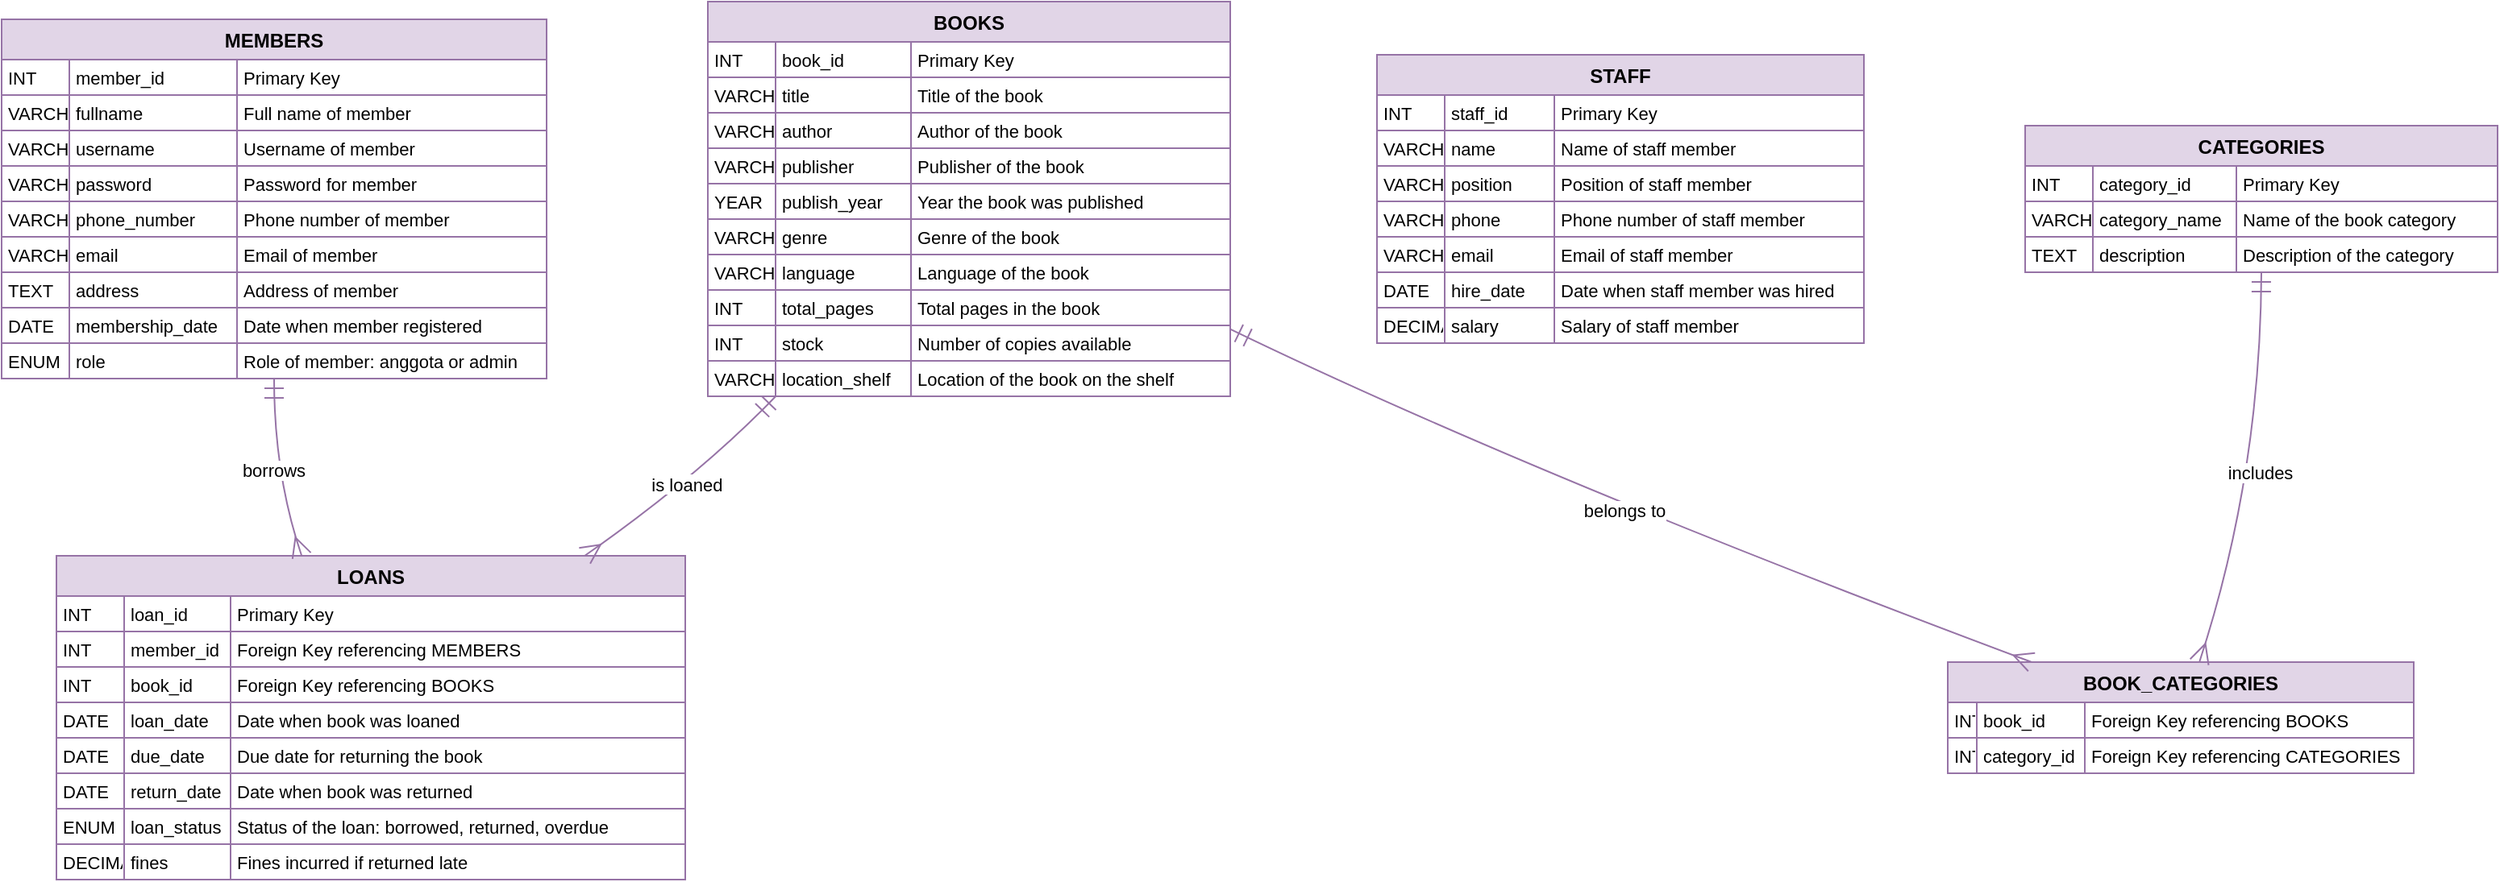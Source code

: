 <mxfile version="24.7.17">
  <diagram name="Halaman-1" id="CANV0-t29vp0OC0g97RI">
    <mxGraphModel grid="1" page="1" gridSize="10" guides="1" tooltips="1" connect="1" arrows="1" fold="1" pageScale="1" pageWidth="827" pageHeight="1169" math="0" shadow="0">
      <root>
        <mxCell id="0" />
        <mxCell id="1" parent="0" />
        <mxCell id="I3p1syJn4itOZXmA_7b9-1" value="MEMBERS" style="shape=table;startSize=25;container=1;collapsible=0;childLayout=tableLayout;fixedRows=1;rowLines=1;fontStyle=1;align=center;resizeLast=1;fillColor=#e1d5e7;strokeColor=#9673a6;" vertex="1" parent="1">
          <mxGeometry x="20" y="31" width="338" height="223" as="geometry" />
        </mxCell>
        <mxCell id="I3p1syJn4itOZXmA_7b9-2" style="shape=tableRow;horizontal=0;startSize=0;swimlaneHead=0;swimlaneBody=0;fillColor=none;collapsible=0;dropTarget=0;points=[[0,0.5],[1,0.5]];portConstraint=eastwest;top=0;left=0;right=0;bottom=0;" vertex="1" parent="I3p1syJn4itOZXmA_7b9-1">
          <mxGeometry y="25" width="338" height="22" as="geometry" />
        </mxCell>
        <mxCell id="I3p1syJn4itOZXmA_7b9-3" value="INT" style="shape=partialRectangle;connectable=0;fillColor=none;top=0;left=0;bottom=0;right=0;align=left;spacingLeft=2;overflow=hidden;fontSize=11;" vertex="1" parent="I3p1syJn4itOZXmA_7b9-2">
          <mxGeometry width="42" height="22" as="geometry">
            <mxRectangle width="42" height="22" as="alternateBounds" />
          </mxGeometry>
        </mxCell>
        <mxCell id="I3p1syJn4itOZXmA_7b9-4" value="member_id" style="shape=partialRectangle;connectable=0;fillColor=none;top=0;left=0;bottom=0;right=0;align=left;spacingLeft=2;overflow=hidden;fontSize=11;" vertex="1" parent="I3p1syJn4itOZXmA_7b9-2">
          <mxGeometry x="42" width="104" height="22" as="geometry">
            <mxRectangle width="104" height="22" as="alternateBounds" />
          </mxGeometry>
        </mxCell>
        <mxCell id="I3p1syJn4itOZXmA_7b9-5" value="Primary Key" style="shape=partialRectangle;connectable=0;fillColor=none;top=0;left=0;bottom=0;right=0;align=left;spacingLeft=2;overflow=hidden;fontSize=11;" vertex="1" parent="I3p1syJn4itOZXmA_7b9-2">
          <mxGeometry x="146" width="192" height="22" as="geometry">
            <mxRectangle width="192" height="22" as="alternateBounds" />
          </mxGeometry>
        </mxCell>
        <mxCell id="I3p1syJn4itOZXmA_7b9-6" style="shape=tableRow;horizontal=0;startSize=0;swimlaneHead=0;swimlaneBody=0;fillColor=none;collapsible=0;dropTarget=0;points=[[0,0.5],[1,0.5]];portConstraint=eastwest;top=0;left=0;right=0;bottom=0;" vertex="1" parent="I3p1syJn4itOZXmA_7b9-1">
          <mxGeometry y="47" width="338" height="22" as="geometry" />
        </mxCell>
        <mxCell id="I3p1syJn4itOZXmA_7b9-7" value="VARCHAR" style="shape=partialRectangle;connectable=0;fillColor=none;top=0;left=0;bottom=0;right=0;align=left;spacingLeft=2;overflow=hidden;fontSize=11;" vertex="1" parent="I3p1syJn4itOZXmA_7b9-6">
          <mxGeometry width="42" height="22" as="geometry">
            <mxRectangle width="42" height="22" as="alternateBounds" />
          </mxGeometry>
        </mxCell>
        <mxCell id="I3p1syJn4itOZXmA_7b9-8" value="fullname" style="shape=partialRectangle;connectable=0;fillColor=none;top=0;left=0;bottom=0;right=0;align=left;spacingLeft=2;overflow=hidden;fontSize=11;" vertex="1" parent="I3p1syJn4itOZXmA_7b9-6">
          <mxGeometry x="42" width="104" height="22" as="geometry">
            <mxRectangle width="104" height="22" as="alternateBounds" />
          </mxGeometry>
        </mxCell>
        <mxCell id="I3p1syJn4itOZXmA_7b9-9" value="Full name of member" style="shape=partialRectangle;connectable=0;fillColor=none;top=0;left=0;bottom=0;right=0;align=left;spacingLeft=2;overflow=hidden;fontSize=11;" vertex="1" parent="I3p1syJn4itOZXmA_7b9-6">
          <mxGeometry x="146" width="192" height="22" as="geometry">
            <mxRectangle width="192" height="22" as="alternateBounds" />
          </mxGeometry>
        </mxCell>
        <mxCell id="I3p1syJn4itOZXmA_7b9-10" style="shape=tableRow;horizontal=0;startSize=0;swimlaneHead=0;swimlaneBody=0;fillColor=none;collapsible=0;dropTarget=0;points=[[0,0.5],[1,0.5]];portConstraint=eastwest;top=0;left=0;right=0;bottom=0;" vertex="1" parent="I3p1syJn4itOZXmA_7b9-1">
          <mxGeometry y="69" width="338" height="22" as="geometry" />
        </mxCell>
        <mxCell id="I3p1syJn4itOZXmA_7b9-11" value="VARCHAR" style="shape=partialRectangle;connectable=0;fillColor=none;top=0;left=0;bottom=0;right=0;align=left;spacingLeft=2;overflow=hidden;fontSize=11;" vertex="1" parent="I3p1syJn4itOZXmA_7b9-10">
          <mxGeometry width="42" height="22" as="geometry">
            <mxRectangle width="42" height="22" as="alternateBounds" />
          </mxGeometry>
        </mxCell>
        <mxCell id="I3p1syJn4itOZXmA_7b9-12" value="username" style="shape=partialRectangle;connectable=0;fillColor=none;top=0;left=0;bottom=0;right=0;align=left;spacingLeft=2;overflow=hidden;fontSize=11;" vertex="1" parent="I3p1syJn4itOZXmA_7b9-10">
          <mxGeometry x="42" width="104" height="22" as="geometry">
            <mxRectangle width="104" height="22" as="alternateBounds" />
          </mxGeometry>
        </mxCell>
        <mxCell id="I3p1syJn4itOZXmA_7b9-13" value="Username of member" style="shape=partialRectangle;connectable=0;fillColor=none;top=0;left=0;bottom=0;right=0;align=left;spacingLeft=2;overflow=hidden;fontSize=11;" vertex="1" parent="I3p1syJn4itOZXmA_7b9-10">
          <mxGeometry x="146" width="192" height="22" as="geometry">
            <mxRectangle width="192" height="22" as="alternateBounds" />
          </mxGeometry>
        </mxCell>
        <mxCell id="I3p1syJn4itOZXmA_7b9-14" style="shape=tableRow;horizontal=0;startSize=0;swimlaneHead=0;swimlaneBody=0;fillColor=none;collapsible=0;dropTarget=0;points=[[0,0.5],[1,0.5]];portConstraint=eastwest;top=0;left=0;right=0;bottom=0;" vertex="1" parent="I3p1syJn4itOZXmA_7b9-1">
          <mxGeometry y="91" width="338" height="22" as="geometry" />
        </mxCell>
        <mxCell id="I3p1syJn4itOZXmA_7b9-15" value="VARCHAR" style="shape=partialRectangle;connectable=0;fillColor=none;top=0;left=0;bottom=0;right=0;align=left;spacingLeft=2;overflow=hidden;fontSize=11;" vertex="1" parent="I3p1syJn4itOZXmA_7b9-14">
          <mxGeometry width="42" height="22" as="geometry">
            <mxRectangle width="42" height="22" as="alternateBounds" />
          </mxGeometry>
        </mxCell>
        <mxCell id="I3p1syJn4itOZXmA_7b9-16" value="password" style="shape=partialRectangle;connectable=0;fillColor=none;top=0;left=0;bottom=0;right=0;align=left;spacingLeft=2;overflow=hidden;fontSize=11;" vertex="1" parent="I3p1syJn4itOZXmA_7b9-14">
          <mxGeometry x="42" width="104" height="22" as="geometry">
            <mxRectangle width="104" height="22" as="alternateBounds" />
          </mxGeometry>
        </mxCell>
        <mxCell id="I3p1syJn4itOZXmA_7b9-17" value="Password for member" style="shape=partialRectangle;connectable=0;fillColor=none;top=0;left=0;bottom=0;right=0;align=left;spacingLeft=2;overflow=hidden;fontSize=11;" vertex="1" parent="I3p1syJn4itOZXmA_7b9-14">
          <mxGeometry x="146" width="192" height="22" as="geometry">
            <mxRectangle width="192" height="22" as="alternateBounds" />
          </mxGeometry>
        </mxCell>
        <mxCell id="I3p1syJn4itOZXmA_7b9-18" style="shape=tableRow;horizontal=0;startSize=0;swimlaneHead=0;swimlaneBody=0;fillColor=none;collapsible=0;dropTarget=0;points=[[0,0.5],[1,0.5]];portConstraint=eastwest;top=0;left=0;right=0;bottom=0;" vertex="1" parent="I3p1syJn4itOZXmA_7b9-1">
          <mxGeometry y="113" width="338" height="22" as="geometry" />
        </mxCell>
        <mxCell id="I3p1syJn4itOZXmA_7b9-19" value="VARCHAR" style="shape=partialRectangle;connectable=0;fillColor=none;top=0;left=0;bottom=0;right=0;align=left;spacingLeft=2;overflow=hidden;fontSize=11;" vertex="1" parent="I3p1syJn4itOZXmA_7b9-18">
          <mxGeometry width="42" height="22" as="geometry">
            <mxRectangle width="42" height="22" as="alternateBounds" />
          </mxGeometry>
        </mxCell>
        <mxCell id="I3p1syJn4itOZXmA_7b9-20" value="phone_number" style="shape=partialRectangle;connectable=0;fillColor=none;top=0;left=0;bottom=0;right=0;align=left;spacingLeft=2;overflow=hidden;fontSize=11;" vertex="1" parent="I3p1syJn4itOZXmA_7b9-18">
          <mxGeometry x="42" width="104" height="22" as="geometry">
            <mxRectangle width="104" height="22" as="alternateBounds" />
          </mxGeometry>
        </mxCell>
        <mxCell id="I3p1syJn4itOZXmA_7b9-21" value="Phone number of member" style="shape=partialRectangle;connectable=0;fillColor=none;top=0;left=0;bottom=0;right=0;align=left;spacingLeft=2;overflow=hidden;fontSize=11;" vertex="1" parent="I3p1syJn4itOZXmA_7b9-18">
          <mxGeometry x="146" width="192" height="22" as="geometry">
            <mxRectangle width="192" height="22" as="alternateBounds" />
          </mxGeometry>
        </mxCell>
        <mxCell id="I3p1syJn4itOZXmA_7b9-22" style="shape=tableRow;horizontal=0;startSize=0;swimlaneHead=0;swimlaneBody=0;fillColor=none;collapsible=0;dropTarget=0;points=[[0,0.5],[1,0.5]];portConstraint=eastwest;top=0;left=0;right=0;bottom=0;" vertex="1" parent="I3p1syJn4itOZXmA_7b9-1">
          <mxGeometry y="135" width="338" height="22" as="geometry" />
        </mxCell>
        <mxCell id="I3p1syJn4itOZXmA_7b9-23" value="VARCHAR" style="shape=partialRectangle;connectable=0;fillColor=none;top=0;left=0;bottom=0;right=0;align=left;spacingLeft=2;overflow=hidden;fontSize=11;" vertex="1" parent="I3p1syJn4itOZXmA_7b9-22">
          <mxGeometry width="42" height="22" as="geometry">
            <mxRectangle width="42" height="22" as="alternateBounds" />
          </mxGeometry>
        </mxCell>
        <mxCell id="I3p1syJn4itOZXmA_7b9-24" value="email" style="shape=partialRectangle;connectable=0;fillColor=none;top=0;left=0;bottom=0;right=0;align=left;spacingLeft=2;overflow=hidden;fontSize=11;" vertex="1" parent="I3p1syJn4itOZXmA_7b9-22">
          <mxGeometry x="42" width="104" height="22" as="geometry">
            <mxRectangle width="104" height="22" as="alternateBounds" />
          </mxGeometry>
        </mxCell>
        <mxCell id="I3p1syJn4itOZXmA_7b9-25" value="Email of member" style="shape=partialRectangle;connectable=0;fillColor=none;top=0;left=0;bottom=0;right=0;align=left;spacingLeft=2;overflow=hidden;fontSize=11;" vertex="1" parent="I3p1syJn4itOZXmA_7b9-22">
          <mxGeometry x="146" width="192" height="22" as="geometry">
            <mxRectangle width="192" height="22" as="alternateBounds" />
          </mxGeometry>
        </mxCell>
        <mxCell id="I3p1syJn4itOZXmA_7b9-26" style="shape=tableRow;horizontal=0;startSize=0;swimlaneHead=0;swimlaneBody=0;fillColor=none;collapsible=0;dropTarget=0;points=[[0,0.5],[1,0.5]];portConstraint=eastwest;top=0;left=0;right=0;bottom=0;" vertex="1" parent="I3p1syJn4itOZXmA_7b9-1">
          <mxGeometry y="157" width="338" height="22" as="geometry" />
        </mxCell>
        <mxCell id="I3p1syJn4itOZXmA_7b9-27" value="TEXT" style="shape=partialRectangle;connectable=0;fillColor=none;top=0;left=0;bottom=0;right=0;align=left;spacingLeft=2;overflow=hidden;fontSize=11;" vertex="1" parent="I3p1syJn4itOZXmA_7b9-26">
          <mxGeometry width="42" height="22" as="geometry">
            <mxRectangle width="42" height="22" as="alternateBounds" />
          </mxGeometry>
        </mxCell>
        <mxCell id="I3p1syJn4itOZXmA_7b9-28" value="address" style="shape=partialRectangle;connectable=0;fillColor=none;top=0;left=0;bottom=0;right=0;align=left;spacingLeft=2;overflow=hidden;fontSize=11;" vertex="1" parent="I3p1syJn4itOZXmA_7b9-26">
          <mxGeometry x="42" width="104" height="22" as="geometry">
            <mxRectangle width="104" height="22" as="alternateBounds" />
          </mxGeometry>
        </mxCell>
        <mxCell id="I3p1syJn4itOZXmA_7b9-29" value="Address of member" style="shape=partialRectangle;connectable=0;fillColor=none;top=0;left=0;bottom=0;right=0;align=left;spacingLeft=2;overflow=hidden;fontSize=11;" vertex="1" parent="I3p1syJn4itOZXmA_7b9-26">
          <mxGeometry x="146" width="192" height="22" as="geometry">
            <mxRectangle width="192" height="22" as="alternateBounds" />
          </mxGeometry>
        </mxCell>
        <mxCell id="I3p1syJn4itOZXmA_7b9-30" style="shape=tableRow;horizontal=0;startSize=0;swimlaneHead=0;swimlaneBody=0;fillColor=none;collapsible=0;dropTarget=0;points=[[0,0.5],[1,0.5]];portConstraint=eastwest;top=0;left=0;right=0;bottom=0;" vertex="1" parent="I3p1syJn4itOZXmA_7b9-1">
          <mxGeometry y="179" width="338" height="22" as="geometry" />
        </mxCell>
        <mxCell id="I3p1syJn4itOZXmA_7b9-31" value="DATE" style="shape=partialRectangle;connectable=0;fillColor=none;top=0;left=0;bottom=0;right=0;align=left;spacingLeft=2;overflow=hidden;fontSize=11;" vertex="1" parent="I3p1syJn4itOZXmA_7b9-30">
          <mxGeometry width="42" height="22" as="geometry">
            <mxRectangle width="42" height="22" as="alternateBounds" />
          </mxGeometry>
        </mxCell>
        <mxCell id="I3p1syJn4itOZXmA_7b9-32" value="membership_date" style="shape=partialRectangle;connectable=0;fillColor=none;top=0;left=0;bottom=0;right=0;align=left;spacingLeft=2;overflow=hidden;fontSize=11;" vertex="1" parent="I3p1syJn4itOZXmA_7b9-30">
          <mxGeometry x="42" width="104" height="22" as="geometry">
            <mxRectangle width="104" height="22" as="alternateBounds" />
          </mxGeometry>
        </mxCell>
        <mxCell id="I3p1syJn4itOZXmA_7b9-33" value="Date when member registered" style="shape=partialRectangle;connectable=0;fillColor=none;top=0;left=0;bottom=0;right=0;align=left;spacingLeft=2;overflow=hidden;fontSize=11;" vertex="1" parent="I3p1syJn4itOZXmA_7b9-30">
          <mxGeometry x="146" width="192" height="22" as="geometry">
            <mxRectangle width="192" height="22" as="alternateBounds" />
          </mxGeometry>
        </mxCell>
        <mxCell id="I3p1syJn4itOZXmA_7b9-34" style="shape=tableRow;horizontal=0;startSize=0;swimlaneHead=0;swimlaneBody=0;fillColor=none;collapsible=0;dropTarget=0;points=[[0,0.5],[1,0.5]];portConstraint=eastwest;top=0;left=0;right=0;bottom=0;" vertex="1" parent="I3p1syJn4itOZXmA_7b9-1">
          <mxGeometry y="201" width="338" height="22" as="geometry" />
        </mxCell>
        <mxCell id="I3p1syJn4itOZXmA_7b9-35" value="ENUM" style="shape=partialRectangle;connectable=0;fillColor=none;top=0;left=0;bottom=0;right=0;align=left;spacingLeft=2;overflow=hidden;fontSize=11;" vertex="1" parent="I3p1syJn4itOZXmA_7b9-34">
          <mxGeometry width="42" height="22" as="geometry">
            <mxRectangle width="42" height="22" as="alternateBounds" />
          </mxGeometry>
        </mxCell>
        <mxCell id="I3p1syJn4itOZXmA_7b9-36" value="role" style="shape=partialRectangle;connectable=0;fillColor=none;top=0;left=0;bottom=0;right=0;align=left;spacingLeft=2;overflow=hidden;fontSize=11;" vertex="1" parent="I3p1syJn4itOZXmA_7b9-34">
          <mxGeometry x="42" width="104" height="22" as="geometry">
            <mxRectangle width="104" height="22" as="alternateBounds" />
          </mxGeometry>
        </mxCell>
        <mxCell id="I3p1syJn4itOZXmA_7b9-37" value="Role of member: anggota or admin" style="shape=partialRectangle;connectable=0;fillColor=none;top=0;left=0;bottom=0;right=0;align=left;spacingLeft=2;overflow=hidden;fontSize=11;" vertex="1" parent="I3p1syJn4itOZXmA_7b9-34">
          <mxGeometry x="146" width="192" height="22" as="geometry">
            <mxRectangle width="192" height="22" as="alternateBounds" />
          </mxGeometry>
        </mxCell>
        <mxCell id="I3p1syJn4itOZXmA_7b9-38" value="BOOKS" style="shape=table;startSize=25;container=1;collapsible=0;childLayout=tableLayout;fixedRows=1;rowLines=1;fontStyle=1;align=center;resizeLast=1;fillColor=#e1d5e7;strokeColor=#9673a6;" vertex="1" parent="1">
          <mxGeometry x="458" y="20" width="324" height="245" as="geometry" />
        </mxCell>
        <mxCell id="I3p1syJn4itOZXmA_7b9-39" style="shape=tableRow;horizontal=0;startSize=0;swimlaneHead=0;swimlaneBody=0;fillColor=none;collapsible=0;dropTarget=0;points=[[0,0.5],[1,0.5]];portConstraint=eastwest;top=0;left=0;right=0;bottom=0;" vertex="1" parent="I3p1syJn4itOZXmA_7b9-38">
          <mxGeometry y="25" width="324" height="22" as="geometry" />
        </mxCell>
        <mxCell id="I3p1syJn4itOZXmA_7b9-40" value="INT" style="shape=partialRectangle;connectable=0;fillColor=none;top=0;left=0;bottom=0;right=0;align=left;spacingLeft=2;overflow=hidden;fontSize=11;" vertex="1" parent="I3p1syJn4itOZXmA_7b9-39">
          <mxGeometry width="42" height="22" as="geometry">
            <mxRectangle width="42" height="22" as="alternateBounds" />
          </mxGeometry>
        </mxCell>
        <mxCell id="I3p1syJn4itOZXmA_7b9-41" value="book_id" style="shape=partialRectangle;connectable=0;fillColor=none;top=0;left=0;bottom=0;right=0;align=left;spacingLeft=2;overflow=hidden;fontSize=11;" vertex="1" parent="I3p1syJn4itOZXmA_7b9-39">
          <mxGeometry x="42" width="84" height="22" as="geometry">
            <mxRectangle width="84" height="22" as="alternateBounds" />
          </mxGeometry>
        </mxCell>
        <mxCell id="I3p1syJn4itOZXmA_7b9-42" value="Primary Key" style="shape=partialRectangle;connectable=0;fillColor=none;top=0;left=0;bottom=0;right=0;align=left;spacingLeft=2;overflow=hidden;fontSize=11;" vertex="1" parent="I3p1syJn4itOZXmA_7b9-39">
          <mxGeometry x="126" width="198" height="22" as="geometry">
            <mxRectangle width="198" height="22" as="alternateBounds" />
          </mxGeometry>
        </mxCell>
        <mxCell id="I3p1syJn4itOZXmA_7b9-43" style="shape=tableRow;horizontal=0;startSize=0;swimlaneHead=0;swimlaneBody=0;fillColor=none;collapsible=0;dropTarget=0;points=[[0,0.5],[1,0.5]];portConstraint=eastwest;top=0;left=0;right=0;bottom=0;" vertex="1" parent="I3p1syJn4itOZXmA_7b9-38">
          <mxGeometry y="47" width="324" height="22" as="geometry" />
        </mxCell>
        <mxCell id="I3p1syJn4itOZXmA_7b9-44" value="VARCHAR" style="shape=partialRectangle;connectable=0;fillColor=none;top=0;left=0;bottom=0;right=0;align=left;spacingLeft=2;overflow=hidden;fontSize=11;" vertex="1" parent="I3p1syJn4itOZXmA_7b9-43">
          <mxGeometry width="42" height="22" as="geometry">
            <mxRectangle width="42" height="22" as="alternateBounds" />
          </mxGeometry>
        </mxCell>
        <mxCell id="I3p1syJn4itOZXmA_7b9-45" value="title" style="shape=partialRectangle;connectable=0;fillColor=none;top=0;left=0;bottom=0;right=0;align=left;spacingLeft=2;overflow=hidden;fontSize=11;" vertex="1" parent="I3p1syJn4itOZXmA_7b9-43">
          <mxGeometry x="42" width="84" height="22" as="geometry">
            <mxRectangle width="84" height="22" as="alternateBounds" />
          </mxGeometry>
        </mxCell>
        <mxCell id="I3p1syJn4itOZXmA_7b9-46" value="Title of the book" style="shape=partialRectangle;connectable=0;fillColor=none;top=0;left=0;bottom=0;right=0;align=left;spacingLeft=2;overflow=hidden;fontSize=11;" vertex="1" parent="I3p1syJn4itOZXmA_7b9-43">
          <mxGeometry x="126" width="198" height="22" as="geometry">
            <mxRectangle width="198" height="22" as="alternateBounds" />
          </mxGeometry>
        </mxCell>
        <mxCell id="I3p1syJn4itOZXmA_7b9-47" style="shape=tableRow;horizontal=0;startSize=0;swimlaneHead=0;swimlaneBody=0;fillColor=none;collapsible=0;dropTarget=0;points=[[0,0.5],[1,0.5]];portConstraint=eastwest;top=0;left=0;right=0;bottom=0;" vertex="1" parent="I3p1syJn4itOZXmA_7b9-38">
          <mxGeometry y="69" width="324" height="22" as="geometry" />
        </mxCell>
        <mxCell id="I3p1syJn4itOZXmA_7b9-48" value="VARCHAR" style="shape=partialRectangle;connectable=0;fillColor=none;top=0;left=0;bottom=0;right=0;align=left;spacingLeft=2;overflow=hidden;fontSize=11;" vertex="1" parent="I3p1syJn4itOZXmA_7b9-47">
          <mxGeometry width="42" height="22" as="geometry">
            <mxRectangle width="42" height="22" as="alternateBounds" />
          </mxGeometry>
        </mxCell>
        <mxCell id="I3p1syJn4itOZXmA_7b9-49" value="author" style="shape=partialRectangle;connectable=0;fillColor=none;top=0;left=0;bottom=0;right=0;align=left;spacingLeft=2;overflow=hidden;fontSize=11;" vertex="1" parent="I3p1syJn4itOZXmA_7b9-47">
          <mxGeometry x="42" width="84" height="22" as="geometry">
            <mxRectangle width="84" height="22" as="alternateBounds" />
          </mxGeometry>
        </mxCell>
        <mxCell id="I3p1syJn4itOZXmA_7b9-50" value="Author of the book" style="shape=partialRectangle;connectable=0;fillColor=none;top=0;left=0;bottom=0;right=0;align=left;spacingLeft=2;overflow=hidden;fontSize=11;" vertex="1" parent="I3p1syJn4itOZXmA_7b9-47">
          <mxGeometry x="126" width="198" height="22" as="geometry">
            <mxRectangle width="198" height="22" as="alternateBounds" />
          </mxGeometry>
        </mxCell>
        <mxCell id="I3p1syJn4itOZXmA_7b9-51" style="shape=tableRow;horizontal=0;startSize=0;swimlaneHead=0;swimlaneBody=0;fillColor=none;collapsible=0;dropTarget=0;points=[[0,0.5],[1,0.5]];portConstraint=eastwest;top=0;left=0;right=0;bottom=0;" vertex="1" parent="I3p1syJn4itOZXmA_7b9-38">
          <mxGeometry y="91" width="324" height="22" as="geometry" />
        </mxCell>
        <mxCell id="I3p1syJn4itOZXmA_7b9-52" value="VARCHAR" style="shape=partialRectangle;connectable=0;fillColor=none;top=0;left=0;bottom=0;right=0;align=left;spacingLeft=2;overflow=hidden;fontSize=11;" vertex="1" parent="I3p1syJn4itOZXmA_7b9-51">
          <mxGeometry width="42" height="22" as="geometry">
            <mxRectangle width="42" height="22" as="alternateBounds" />
          </mxGeometry>
        </mxCell>
        <mxCell id="I3p1syJn4itOZXmA_7b9-53" value="publisher" style="shape=partialRectangle;connectable=0;fillColor=none;top=0;left=0;bottom=0;right=0;align=left;spacingLeft=2;overflow=hidden;fontSize=11;" vertex="1" parent="I3p1syJn4itOZXmA_7b9-51">
          <mxGeometry x="42" width="84" height="22" as="geometry">
            <mxRectangle width="84" height="22" as="alternateBounds" />
          </mxGeometry>
        </mxCell>
        <mxCell id="I3p1syJn4itOZXmA_7b9-54" value="Publisher of the book" style="shape=partialRectangle;connectable=0;fillColor=none;top=0;left=0;bottom=0;right=0;align=left;spacingLeft=2;overflow=hidden;fontSize=11;" vertex="1" parent="I3p1syJn4itOZXmA_7b9-51">
          <mxGeometry x="126" width="198" height="22" as="geometry">
            <mxRectangle width="198" height="22" as="alternateBounds" />
          </mxGeometry>
        </mxCell>
        <mxCell id="I3p1syJn4itOZXmA_7b9-55" style="shape=tableRow;horizontal=0;startSize=0;swimlaneHead=0;swimlaneBody=0;fillColor=none;collapsible=0;dropTarget=0;points=[[0,0.5],[1,0.5]];portConstraint=eastwest;top=0;left=0;right=0;bottom=0;" vertex="1" parent="I3p1syJn4itOZXmA_7b9-38">
          <mxGeometry y="113" width="324" height="22" as="geometry" />
        </mxCell>
        <mxCell id="I3p1syJn4itOZXmA_7b9-56" value="YEAR" style="shape=partialRectangle;connectable=0;fillColor=none;top=0;left=0;bottom=0;right=0;align=left;spacingLeft=2;overflow=hidden;fontSize=11;" vertex="1" parent="I3p1syJn4itOZXmA_7b9-55">
          <mxGeometry width="42" height="22" as="geometry">
            <mxRectangle width="42" height="22" as="alternateBounds" />
          </mxGeometry>
        </mxCell>
        <mxCell id="I3p1syJn4itOZXmA_7b9-57" value="publish_year" style="shape=partialRectangle;connectable=0;fillColor=none;top=0;left=0;bottom=0;right=0;align=left;spacingLeft=2;overflow=hidden;fontSize=11;" vertex="1" parent="I3p1syJn4itOZXmA_7b9-55">
          <mxGeometry x="42" width="84" height="22" as="geometry">
            <mxRectangle width="84" height="22" as="alternateBounds" />
          </mxGeometry>
        </mxCell>
        <mxCell id="I3p1syJn4itOZXmA_7b9-58" value="Year the book was published" style="shape=partialRectangle;connectable=0;fillColor=none;top=0;left=0;bottom=0;right=0;align=left;spacingLeft=2;overflow=hidden;fontSize=11;" vertex="1" parent="I3p1syJn4itOZXmA_7b9-55">
          <mxGeometry x="126" width="198" height="22" as="geometry">
            <mxRectangle width="198" height="22" as="alternateBounds" />
          </mxGeometry>
        </mxCell>
        <mxCell id="I3p1syJn4itOZXmA_7b9-59" style="shape=tableRow;horizontal=0;startSize=0;swimlaneHead=0;swimlaneBody=0;fillColor=none;collapsible=0;dropTarget=0;points=[[0,0.5],[1,0.5]];portConstraint=eastwest;top=0;left=0;right=0;bottom=0;" vertex="1" parent="I3p1syJn4itOZXmA_7b9-38">
          <mxGeometry y="135" width="324" height="22" as="geometry" />
        </mxCell>
        <mxCell id="I3p1syJn4itOZXmA_7b9-60" value="VARCHAR" style="shape=partialRectangle;connectable=0;fillColor=none;top=0;left=0;bottom=0;right=0;align=left;spacingLeft=2;overflow=hidden;fontSize=11;" vertex="1" parent="I3p1syJn4itOZXmA_7b9-59">
          <mxGeometry width="42" height="22" as="geometry">
            <mxRectangle width="42" height="22" as="alternateBounds" />
          </mxGeometry>
        </mxCell>
        <mxCell id="I3p1syJn4itOZXmA_7b9-61" value="genre" style="shape=partialRectangle;connectable=0;fillColor=none;top=0;left=0;bottom=0;right=0;align=left;spacingLeft=2;overflow=hidden;fontSize=11;" vertex="1" parent="I3p1syJn4itOZXmA_7b9-59">
          <mxGeometry x="42" width="84" height="22" as="geometry">
            <mxRectangle width="84" height="22" as="alternateBounds" />
          </mxGeometry>
        </mxCell>
        <mxCell id="I3p1syJn4itOZXmA_7b9-62" value="Genre of the book" style="shape=partialRectangle;connectable=0;fillColor=none;top=0;left=0;bottom=0;right=0;align=left;spacingLeft=2;overflow=hidden;fontSize=11;" vertex="1" parent="I3p1syJn4itOZXmA_7b9-59">
          <mxGeometry x="126" width="198" height="22" as="geometry">
            <mxRectangle width="198" height="22" as="alternateBounds" />
          </mxGeometry>
        </mxCell>
        <mxCell id="I3p1syJn4itOZXmA_7b9-63" style="shape=tableRow;horizontal=0;startSize=0;swimlaneHead=0;swimlaneBody=0;fillColor=none;collapsible=0;dropTarget=0;points=[[0,0.5],[1,0.5]];portConstraint=eastwest;top=0;left=0;right=0;bottom=0;" vertex="1" parent="I3p1syJn4itOZXmA_7b9-38">
          <mxGeometry y="157" width="324" height="22" as="geometry" />
        </mxCell>
        <mxCell id="I3p1syJn4itOZXmA_7b9-64" value="VARCHAR" style="shape=partialRectangle;connectable=0;fillColor=none;top=0;left=0;bottom=0;right=0;align=left;spacingLeft=2;overflow=hidden;fontSize=11;" vertex="1" parent="I3p1syJn4itOZXmA_7b9-63">
          <mxGeometry width="42" height="22" as="geometry">
            <mxRectangle width="42" height="22" as="alternateBounds" />
          </mxGeometry>
        </mxCell>
        <mxCell id="I3p1syJn4itOZXmA_7b9-65" value="language" style="shape=partialRectangle;connectable=0;fillColor=none;top=0;left=0;bottom=0;right=0;align=left;spacingLeft=2;overflow=hidden;fontSize=11;" vertex="1" parent="I3p1syJn4itOZXmA_7b9-63">
          <mxGeometry x="42" width="84" height="22" as="geometry">
            <mxRectangle width="84" height="22" as="alternateBounds" />
          </mxGeometry>
        </mxCell>
        <mxCell id="I3p1syJn4itOZXmA_7b9-66" value="Language of the book" style="shape=partialRectangle;connectable=0;fillColor=none;top=0;left=0;bottom=0;right=0;align=left;spacingLeft=2;overflow=hidden;fontSize=11;" vertex="1" parent="I3p1syJn4itOZXmA_7b9-63">
          <mxGeometry x="126" width="198" height="22" as="geometry">
            <mxRectangle width="198" height="22" as="alternateBounds" />
          </mxGeometry>
        </mxCell>
        <mxCell id="I3p1syJn4itOZXmA_7b9-67" style="shape=tableRow;horizontal=0;startSize=0;swimlaneHead=0;swimlaneBody=0;fillColor=none;collapsible=0;dropTarget=0;points=[[0,0.5],[1,0.5]];portConstraint=eastwest;top=0;left=0;right=0;bottom=0;" vertex="1" parent="I3p1syJn4itOZXmA_7b9-38">
          <mxGeometry y="179" width="324" height="22" as="geometry" />
        </mxCell>
        <mxCell id="I3p1syJn4itOZXmA_7b9-68" value="INT" style="shape=partialRectangle;connectable=0;fillColor=none;top=0;left=0;bottom=0;right=0;align=left;spacingLeft=2;overflow=hidden;fontSize=11;" vertex="1" parent="I3p1syJn4itOZXmA_7b9-67">
          <mxGeometry width="42" height="22" as="geometry">
            <mxRectangle width="42" height="22" as="alternateBounds" />
          </mxGeometry>
        </mxCell>
        <mxCell id="I3p1syJn4itOZXmA_7b9-69" value="total_pages" style="shape=partialRectangle;connectable=0;fillColor=none;top=0;left=0;bottom=0;right=0;align=left;spacingLeft=2;overflow=hidden;fontSize=11;" vertex="1" parent="I3p1syJn4itOZXmA_7b9-67">
          <mxGeometry x="42" width="84" height="22" as="geometry">
            <mxRectangle width="84" height="22" as="alternateBounds" />
          </mxGeometry>
        </mxCell>
        <mxCell id="I3p1syJn4itOZXmA_7b9-70" value="Total pages in the book" style="shape=partialRectangle;connectable=0;fillColor=none;top=0;left=0;bottom=0;right=0;align=left;spacingLeft=2;overflow=hidden;fontSize=11;" vertex="1" parent="I3p1syJn4itOZXmA_7b9-67">
          <mxGeometry x="126" width="198" height="22" as="geometry">
            <mxRectangle width="198" height="22" as="alternateBounds" />
          </mxGeometry>
        </mxCell>
        <mxCell id="I3p1syJn4itOZXmA_7b9-71" style="shape=tableRow;horizontal=0;startSize=0;swimlaneHead=0;swimlaneBody=0;fillColor=none;collapsible=0;dropTarget=0;points=[[0,0.5],[1,0.5]];portConstraint=eastwest;top=0;left=0;right=0;bottom=0;" vertex="1" parent="I3p1syJn4itOZXmA_7b9-38">
          <mxGeometry y="201" width="324" height="22" as="geometry" />
        </mxCell>
        <mxCell id="I3p1syJn4itOZXmA_7b9-72" value="INT" style="shape=partialRectangle;connectable=0;fillColor=none;top=0;left=0;bottom=0;right=0;align=left;spacingLeft=2;overflow=hidden;fontSize=11;" vertex="1" parent="I3p1syJn4itOZXmA_7b9-71">
          <mxGeometry width="42" height="22" as="geometry">
            <mxRectangle width="42" height="22" as="alternateBounds" />
          </mxGeometry>
        </mxCell>
        <mxCell id="I3p1syJn4itOZXmA_7b9-73" value="stock" style="shape=partialRectangle;connectable=0;fillColor=none;top=0;left=0;bottom=0;right=0;align=left;spacingLeft=2;overflow=hidden;fontSize=11;" vertex="1" parent="I3p1syJn4itOZXmA_7b9-71">
          <mxGeometry x="42" width="84" height="22" as="geometry">
            <mxRectangle width="84" height="22" as="alternateBounds" />
          </mxGeometry>
        </mxCell>
        <mxCell id="I3p1syJn4itOZXmA_7b9-74" value="Number of copies available" style="shape=partialRectangle;connectable=0;fillColor=none;top=0;left=0;bottom=0;right=0;align=left;spacingLeft=2;overflow=hidden;fontSize=11;" vertex="1" parent="I3p1syJn4itOZXmA_7b9-71">
          <mxGeometry x="126" width="198" height="22" as="geometry">
            <mxRectangle width="198" height="22" as="alternateBounds" />
          </mxGeometry>
        </mxCell>
        <mxCell id="I3p1syJn4itOZXmA_7b9-75" style="shape=tableRow;horizontal=0;startSize=0;swimlaneHead=0;swimlaneBody=0;fillColor=none;collapsible=0;dropTarget=0;points=[[0,0.5],[1,0.5]];portConstraint=eastwest;top=0;left=0;right=0;bottom=0;" vertex="1" parent="I3p1syJn4itOZXmA_7b9-38">
          <mxGeometry y="223" width="324" height="22" as="geometry" />
        </mxCell>
        <mxCell id="I3p1syJn4itOZXmA_7b9-76" value="VARCHAR" style="shape=partialRectangle;connectable=0;fillColor=none;top=0;left=0;bottom=0;right=0;align=left;spacingLeft=2;overflow=hidden;fontSize=11;" vertex="1" parent="I3p1syJn4itOZXmA_7b9-75">
          <mxGeometry width="42" height="22" as="geometry">
            <mxRectangle width="42" height="22" as="alternateBounds" />
          </mxGeometry>
        </mxCell>
        <mxCell id="I3p1syJn4itOZXmA_7b9-77" value="location_shelf" style="shape=partialRectangle;connectable=0;fillColor=none;top=0;left=0;bottom=0;right=0;align=left;spacingLeft=2;overflow=hidden;fontSize=11;" vertex="1" parent="I3p1syJn4itOZXmA_7b9-75">
          <mxGeometry x="42" width="84" height="22" as="geometry">
            <mxRectangle width="84" height="22" as="alternateBounds" />
          </mxGeometry>
        </mxCell>
        <mxCell id="I3p1syJn4itOZXmA_7b9-78" value="Location of the book on the shelf" style="shape=partialRectangle;connectable=0;fillColor=none;top=0;left=0;bottom=0;right=0;align=left;spacingLeft=2;overflow=hidden;fontSize=11;" vertex="1" parent="I3p1syJn4itOZXmA_7b9-75">
          <mxGeometry x="126" width="198" height="22" as="geometry">
            <mxRectangle width="198" height="22" as="alternateBounds" />
          </mxGeometry>
        </mxCell>
        <mxCell id="I3p1syJn4itOZXmA_7b9-79" value="LOANS" style="shape=table;startSize=25;container=1;collapsible=0;childLayout=tableLayout;fixedRows=1;rowLines=1;fontStyle=1;align=center;resizeLast=1;fillColor=#e1d5e7;strokeColor=#9673a6;" vertex="1" parent="1">
          <mxGeometry x="54" y="364" width="390" height="201" as="geometry" />
        </mxCell>
        <mxCell id="I3p1syJn4itOZXmA_7b9-80" style="shape=tableRow;horizontal=0;startSize=0;swimlaneHead=0;swimlaneBody=0;fillColor=none;collapsible=0;dropTarget=0;points=[[0,0.5],[1,0.5]];portConstraint=eastwest;top=0;left=0;right=0;bottom=0;" vertex="1" parent="I3p1syJn4itOZXmA_7b9-79">
          <mxGeometry y="25" width="390" height="22" as="geometry" />
        </mxCell>
        <mxCell id="I3p1syJn4itOZXmA_7b9-81" value="INT" style="shape=partialRectangle;connectable=0;fillColor=none;top=0;left=0;bottom=0;right=0;align=left;spacingLeft=2;overflow=hidden;fontSize=11;" vertex="1" parent="I3p1syJn4itOZXmA_7b9-80">
          <mxGeometry width="42" height="22" as="geometry">
            <mxRectangle width="42" height="22" as="alternateBounds" />
          </mxGeometry>
        </mxCell>
        <mxCell id="I3p1syJn4itOZXmA_7b9-82" value="loan_id" style="shape=partialRectangle;connectable=0;fillColor=none;top=0;left=0;bottom=0;right=0;align=left;spacingLeft=2;overflow=hidden;fontSize=11;" vertex="1" parent="I3p1syJn4itOZXmA_7b9-80">
          <mxGeometry x="42" width="66" height="22" as="geometry">
            <mxRectangle width="66" height="22" as="alternateBounds" />
          </mxGeometry>
        </mxCell>
        <mxCell id="I3p1syJn4itOZXmA_7b9-83" value="Primary Key" style="shape=partialRectangle;connectable=0;fillColor=none;top=0;left=0;bottom=0;right=0;align=left;spacingLeft=2;overflow=hidden;fontSize=11;" vertex="1" parent="I3p1syJn4itOZXmA_7b9-80">
          <mxGeometry x="108" width="282" height="22" as="geometry">
            <mxRectangle width="282" height="22" as="alternateBounds" />
          </mxGeometry>
        </mxCell>
        <mxCell id="I3p1syJn4itOZXmA_7b9-84" style="shape=tableRow;horizontal=0;startSize=0;swimlaneHead=0;swimlaneBody=0;fillColor=none;collapsible=0;dropTarget=0;points=[[0,0.5],[1,0.5]];portConstraint=eastwest;top=0;left=0;right=0;bottom=0;" vertex="1" parent="I3p1syJn4itOZXmA_7b9-79">
          <mxGeometry y="47" width="390" height="22" as="geometry" />
        </mxCell>
        <mxCell id="I3p1syJn4itOZXmA_7b9-85" value="INT" style="shape=partialRectangle;connectable=0;fillColor=none;top=0;left=0;bottom=0;right=0;align=left;spacingLeft=2;overflow=hidden;fontSize=11;" vertex="1" parent="I3p1syJn4itOZXmA_7b9-84">
          <mxGeometry width="42" height="22" as="geometry">
            <mxRectangle width="42" height="22" as="alternateBounds" />
          </mxGeometry>
        </mxCell>
        <mxCell id="I3p1syJn4itOZXmA_7b9-86" value="member_id" style="shape=partialRectangle;connectable=0;fillColor=none;top=0;left=0;bottom=0;right=0;align=left;spacingLeft=2;overflow=hidden;fontSize=11;" vertex="1" parent="I3p1syJn4itOZXmA_7b9-84">
          <mxGeometry x="42" width="66" height="22" as="geometry">
            <mxRectangle width="66" height="22" as="alternateBounds" />
          </mxGeometry>
        </mxCell>
        <mxCell id="I3p1syJn4itOZXmA_7b9-87" value="Foreign Key referencing MEMBERS" style="shape=partialRectangle;connectable=0;fillColor=none;top=0;left=0;bottom=0;right=0;align=left;spacingLeft=2;overflow=hidden;fontSize=11;" vertex="1" parent="I3p1syJn4itOZXmA_7b9-84">
          <mxGeometry x="108" width="282" height="22" as="geometry">
            <mxRectangle width="282" height="22" as="alternateBounds" />
          </mxGeometry>
        </mxCell>
        <mxCell id="I3p1syJn4itOZXmA_7b9-88" style="shape=tableRow;horizontal=0;startSize=0;swimlaneHead=0;swimlaneBody=0;fillColor=none;collapsible=0;dropTarget=0;points=[[0,0.5],[1,0.5]];portConstraint=eastwest;top=0;left=0;right=0;bottom=0;" vertex="1" parent="I3p1syJn4itOZXmA_7b9-79">
          <mxGeometry y="69" width="390" height="22" as="geometry" />
        </mxCell>
        <mxCell id="I3p1syJn4itOZXmA_7b9-89" value="INT" style="shape=partialRectangle;connectable=0;fillColor=none;top=0;left=0;bottom=0;right=0;align=left;spacingLeft=2;overflow=hidden;fontSize=11;" vertex="1" parent="I3p1syJn4itOZXmA_7b9-88">
          <mxGeometry width="42" height="22" as="geometry">
            <mxRectangle width="42" height="22" as="alternateBounds" />
          </mxGeometry>
        </mxCell>
        <mxCell id="I3p1syJn4itOZXmA_7b9-90" value="book_id" style="shape=partialRectangle;connectable=0;fillColor=none;top=0;left=0;bottom=0;right=0;align=left;spacingLeft=2;overflow=hidden;fontSize=11;" vertex="1" parent="I3p1syJn4itOZXmA_7b9-88">
          <mxGeometry x="42" width="66" height="22" as="geometry">
            <mxRectangle width="66" height="22" as="alternateBounds" />
          </mxGeometry>
        </mxCell>
        <mxCell id="I3p1syJn4itOZXmA_7b9-91" value="Foreign Key referencing BOOKS" style="shape=partialRectangle;connectable=0;fillColor=none;top=0;left=0;bottom=0;right=0;align=left;spacingLeft=2;overflow=hidden;fontSize=11;" vertex="1" parent="I3p1syJn4itOZXmA_7b9-88">
          <mxGeometry x="108" width="282" height="22" as="geometry">
            <mxRectangle width="282" height="22" as="alternateBounds" />
          </mxGeometry>
        </mxCell>
        <mxCell id="I3p1syJn4itOZXmA_7b9-92" style="shape=tableRow;horizontal=0;startSize=0;swimlaneHead=0;swimlaneBody=0;fillColor=none;collapsible=0;dropTarget=0;points=[[0,0.5],[1,0.5]];portConstraint=eastwest;top=0;left=0;right=0;bottom=0;" vertex="1" parent="I3p1syJn4itOZXmA_7b9-79">
          <mxGeometry y="91" width="390" height="22" as="geometry" />
        </mxCell>
        <mxCell id="I3p1syJn4itOZXmA_7b9-93" value="DATE" style="shape=partialRectangle;connectable=0;fillColor=none;top=0;left=0;bottom=0;right=0;align=left;spacingLeft=2;overflow=hidden;fontSize=11;" vertex="1" parent="I3p1syJn4itOZXmA_7b9-92">
          <mxGeometry width="42" height="22" as="geometry">
            <mxRectangle width="42" height="22" as="alternateBounds" />
          </mxGeometry>
        </mxCell>
        <mxCell id="I3p1syJn4itOZXmA_7b9-94" value="loan_date" style="shape=partialRectangle;connectable=0;fillColor=none;top=0;left=0;bottom=0;right=0;align=left;spacingLeft=2;overflow=hidden;fontSize=11;" vertex="1" parent="I3p1syJn4itOZXmA_7b9-92">
          <mxGeometry x="42" width="66" height="22" as="geometry">
            <mxRectangle width="66" height="22" as="alternateBounds" />
          </mxGeometry>
        </mxCell>
        <mxCell id="I3p1syJn4itOZXmA_7b9-95" value="Date when book was loaned" style="shape=partialRectangle;connectable=0;fillColor=none;top=0;left=0;bottom=0;right=0;align=left;spacingLeft=2;overflow=hidden;fontSize=11;" vertex="1" parent="I3p1syJn4itOZXmA_7b9-92">
          <mxGeometry x="108" width="282" height="22" as="geometry">
            <mxRectangle width="282" height="22" as="alternateBounds" />
          </mxGeometry>
        </mxCell>
        <mxCell id="I3p1syJn4itOZXmA_7b9-96" style="shape=tableRow;horizontal=0;startSize=0;swimlaneHead=0;swimlaneBody=0;fillColor=none;collapsible=0;dropTarget=0;points=[[0,0.5],[1,0.5]];portConstraint=eastwest;top=0;left=0;right=0;bottom=0;" vertex="1" parent="I3p1syJn4itOZXmA_7b9-79">
          <mxGeometry y="113" width="390" height="22" as="geometry" />
        </mxCell>
        <mxCell id="I3p1syJn4itOZXmA_7b9-97" value="DATE" style="shape=partialRectangle;connectable=0;fillColor=none;top=0;left=0;bottom=0;right=0;align=left;spacingLeft=2;overflow=hidden;fontSize=11;" vertex="1" parent="I3p1syJn4itOZXmA_7b9-96">
          <mxGeometry width="42" height="22" as="geometry">
            <mxRectangle width="42" height="22" as="alternateBounds" />
          </mxGeometry>
        </mxCell>
        <mxCell id="I3p1syJn4itOZXmA_7b9-98" value="due_date" style="shape=partialRectangle;connectable=0;fillColor=none;top=0;left=0;bottom=0;right=0;align=left;spacingLeft=2;overflow=hidden;fontSize=11;" vertex="1" parent="I3p1syJn4itOZXmA_7b9-96">
          <mxGeometry x="42" width="66" height="22" as="geometry">
            <mxRectangle width="66" height="22" as="alternateBounds" />
          </mxGeometry>
        </mxCell>
        <mxCell id="I3p1syJn4itOZXmA_7b9-99" value="Due date for returning the book" style="shape=partialRectangle;connectable=0;fillColor=none;top=0;left=0;bottom=0;right=0;align=left;spacingLeft=2;overflow=hidden;fontSize=11;" vertex="1" parent="I3p1syJn4itOZXmA_7b9-96">
          <mxGeometry x="108" width="282" height="22" as="geometry">
            <mxRectangle width="282" height="22" as="alternateBounds" />
          </mxGeometry>
        </mxCell>
        <mxCell id="I3p1syJn4itOZXmA_7b9-100" style="shape=tableRow;horizontal=0;startSize=0;swimlaneHead=0;swimlaneBody=0;fillColor=none;collapsible=0;dropTarget=0;points=[[0,0.5],[1,0.5]];portConstraint=eastwest;top=0;left=0;right=0;bottom=0;" vertex="1" parent="I3p1syJn4itOZXmA_7b9-79">
          <mxGeometry y="135" width="390" height="22" as="geometry" />
        </mxCell>
        <mxCell id="I3p1syJn4itOZXmA_7b9-101" value="DATE" style="shape=partialRectangle;connectable=0;fillColor=none;top=0;left=0;bottom=0;right=0;align=left;spacingLeft=2;overflow=hidden;fontSize=11;" vertex="1" parent="I3p1syJn4itOZXmA_7b9-100">
          <mxGeometry width="42" height="22" as="geometry">
            <mxRectangle width="42" height="22" as="alternateBounds" />
          </mxGeometry>
        </mxCell>
        <mxCell id="I3p1syJn4itOZXmA_7b9-102" value="return_date" style="shape=partialRectangle;connectable=0;fillColor=none;top=0;left=0;bottom=0;right=0;align=left;spacingLeft=2;overflow=hidden;fontSize=11;" vertex="1" parent="I3p1syJn4itOZXmA_7b9-100">
          <mxGeometry x="42" width="66" height="22" as="geometry">
            <mxRectangle width="66" height="22" as="alternateBounds" />
          </mxGeometry>
        </mxCell>
        <mxCell id="I3p1syJn4itOZXmA_7b9-103" value="Date when book was returned" style="shape=partialRectangle;connectable=0;fillColor=none;top=0;left=0;bottom=0;right=0;align=left;spacingLeft=2;overflow=hidden;fontSize=11;" vertex="1" parent="I3p1syJn4itOZXmA_7b9-100">
          <mxGeometry x="108" width="282" height="22" as="geometry">
            <mxRectangle width="282" height="22" as="alternateBounds" />
          </mxGeometry>
        </mxCell>
        <mxCell id="I3p1syJn4itOZXmA_7b9-104" style="shape=tableRow;horizontal=0;startSize=0;swimlaneHead=0;swimlaneBody=0;fillColor=none;collapsible=0;dropTarget=0;points=[[0,0.5],[1,0.5]];portConstraint=eastwest;top=0;left=0;right=0;bottom=0;" vertex="1" parent="I3p1syJn4itOZXmA_7b9-79">
          <mxGeometry y="157" width="390" height="22" as="geometry" />
        </mxCell>
        <mxCell id="I3p1syJn4itOZXmA_7b9-105" value="ENUM" style="shape=partialRectangle;connectable=0;fillColor=none;top=0;left=0;bottom=0;right=0;align=left;spacingLeft=2;overflow=hidden;fontSize=11;" vertex="1" parent="I3p1syJn4itOZXmA_7b9-104">
          <mxGeometry width="42" height="22" as="geometry">
            <mxRectangle width="42" height="22" as="alternateBounds" />
          </mxGeometry>
        </mxCell>
        <mxCell id="I3p1syJn4itOZXmA_7b9-106" value="loan_status" style="shape=partialRectangle;connectable=0;fillColor=none;top=0;left=0;bottom=0;right=0;align=left;spacingLeft=2;overflow=hidden;fontSize=11;" vertex="1" parent="I3p1syJn4itOZXmA_7b9-104">
          <mxGeometry x="42" width="66" height="22" as="geometry">
            <mxRectangle width="66" height="22" as="alternateBounds" />
          </mxGeometry>
        </mxCell>
        <mxCell id="I3p1syJn4itOZXmA_7b9-107" value="Status of the loan: borrowed, returned, overdue" style="shape=partialRectangle;connectable=0;fillColor=none;top=0;left=0;bottom=0;right=0;align=left;spacingLeft=2;overflow=hidden;fontSize=11;" vertex="1" parent="I3p1syJn4itOZXmA_7b9-104">
          <mxGeometry x="108" width="282" height="22" as="geometry">
            <mxRectangle width="282" height="22" as="alternateBounds" />
          </mxGeometry>
        </mxCell>
        <mxCell id="I3p1syJn4itOZXmA_7b9-108" style="shape=tableRow;horizontal=0;startSize=0;swimlaneHead=0;swimlaneBody=0;fillColor=none;collapsible=0;dropTarget=0;points=[[0,0.5],[1,0.5]];portConstraint=eastwest;top=0;left=0;right=0;bottom=0;" vertex="1" parent="I3p1syJn4itOZXmA_7b9-79">
          <mxGeometry y="179" width="390" height="22" as="geometry" />
        </mxCell>
        <mxCell id="I3p1syJn4itOZXmA_7b9-109" value="DECIMAL" style="shape=partialRectangle;connectable=0;fillColor=none;top=0;left=0;bottom=0;right=0;align=left;spacingLeft=2;overflow=hidden;fontSize=11;" vertex="1" parent="I3p1syJn4itOZXmA_7b9-108">
          <mxGeometry width="42" height="22" as="geometry">
            <mxRectangle width="42" height="22" as="alternateBounds" />
          </mxGeometry>
        </mxCell>
        <mxCell id="I3p1syJn4itOZXmA_7b9-110" value="fines" style="shape=partialRectangle;connectable=0;fillColor=none;top=0;left=0;bottom=0;right=0;align=left;spacingLeft=2;overflow=hidden;fontSize=11;" vertex="1" parent="I3p1syJn4itOZXmA_7b9-108">
          <mxGeometry x="42" width="66" height="22" as="geometry">
            <mxRectangle width="66" height="22" as="alternateBounds" />
          </mxGeometry>
        </mxCell>
        <mxCell id="I3p1syJn4itOZXmA_7b9-111" value="Fines incurred if returned late" style="shape=partialRectangle;connectable=0;fillColor=none;top=0;left=0;bottom=0;right=0;align=left;spacingLeft=2;overflow=hidden;fontSize=11;" vertex="1" parent="I3p1syJn4itOZXmA_7b9-108">
          <mxGeometry x="108" width="282" height="22" as="geometry">
            <mxRectangle width="282" height="22" as="alternateBounds" />
          </mxGeometry>
        </mxCell>
        <mxCell id="I3p1syJn4itOZXmA_7b9-112" value="STAFF" style="shape=table;startSize=25;container=1;collapsible=0;childLayout=tableLayout;fixedRows=1;rowLines=1;fontStyle=1;align=center;resizeLast=1;fillColor=#e1d5e7;strokeColor=#9673a6;" vertex="1" parent="1">
          <mxGeometry x="873" y="53" width="302" height="179" as="geometry" />
        </mxCell>
        <mxCell id="I3p1syJn4itOZXmA_7b9-113" style="shape=tableRow;horizontal=0;startSize=0;swimlaneHead=0;swimlaneBody=0;fillColor=none;collapsible=0;dropTarget=0;points=[[0,0.5],[1,0.5]];portConstraint=eastwest;top=0;left=0;right=0;bottom=0;" vertex="1" parent="I3p1syJn4itOZXmA_7b9-112">
          <mxGeometry y="25" width="302" height="22" as="geometry" />
        </mxCell>
        <mxCell id="I3p1syJn4itOZXmA_7b9-114" value="INT" style="shape=partialRectangle;connectable=0;fillColor=none;top=0;left=0;bottom=0;right=0;align=left;spacingLeft=2;overflow=hidden;fontSize=11;" vertex="1" parent="I3p1syJn4itOZXmA_7b9-113">
          <mxGeometry width="42" height="22" as="geometry">
            <mxRectangle width="42" height="22" as="alternateBounds" />
          </mxGeometry>
        </mxCell>
        <mxCell id="I3p1syJn4itOZXmA_7b9-115" value="staff_id" style="shape=partialRectangle;connectable=0;fillColor=none;top=0;left=0;bottom=0;right=0;align=left;spacingLeft=2;overflow=hidden;fontSize=11;" vertex="1" parent="I3p1syJn4itOZXmA_7b9-113">
          <mxGeometry x="42" width="68" height="22" as="geometry">
            <mxRectangle width="68" height="22" as="alternateBounds" />
          </mxGeometry>
        </mxCell>
        <mxCell id="I3p1syJn4itOZXmA_7b9-116" value="Primary Key" style="shape=partialRectangle;connectable=0;fillColor=none;top=0;left=0;bottom=0;right=0;align=left;spacingLeft=2;overflow=hidden;fontSize=11;" vertex="1" parent="I3p1syJn4itOZXmA_7b9-113">
          <mxGeometry x="110" width="192" height="22" as="geometry">
            <mxRectangle width="192" height="22" as="alternateBounds" />
          </mxGeometry>
        </mxCell>
        <mxCell id="I3p1syJn4itOZXmA_7b9-117" style="shape=tableRow;horizontal=0;startSize=0;swimlaneHead=0;swimlaneBody=0;fillColor=none;collapsible=0;dropTarget=0;points=[[0,0.5],[1,0.5]];portConstraint=eastwest;top=0;left=0;right=0;bottom=0;" vertex="1" parent="I3p1syJn4itOZXmA_7b9-112">
          <mxGeometry y="47" width="302" height="22" as="geometry" />
        </mxCell>
        <mxCell id="I3p1syJn4itOZXmA_7b9-118" value="VARCHAR" style="shape=partialRectangle;connectable=0;fillColor=none;top=0;left=0;bottom=0;right=0;align=left;spacingLeft=2;overflow=hidden;fontSize=11;" vertex="1" parent="I3p1syJn4itOZXmA_7b9-117">
          <mxGeometry width="42" height="22" as="geometry">
            <mxRectangle width="42" height="22" as="alternateBounds" />
          </mxGeometry>
        </mxCell>
        <mxCell id="I3p1syJn4itOZXmA_7b9-119" value="name" style="shape=partialRectangle;connectable=0;fillColor=none;top=0;left=0;bottom=0;right=0;align=left;spacingLeft=2;overflow=hidden;fontSize=11;" vertex="1" parent="I3p1syJn4itOZXmA_7b9-117">
          <mxGeometry x="42" width="68" height="22" as="geometry">
            <mxRectangle width="68" height="22" as="alternateBounds" />
          </mxGeometry>
        </mxCell>
        <mxCell id="I3p1syJn4itOZXmA_7b9-120" value="Name of staff member" style="shape=partialRectangle;connectable=0;fillColor=none;top=0;left=0;bottom=0;right=0;align=left;spacingLeft=2;overflow=hidden;fontSize=11;" vertex="1" parent="I3p1syJn4itOZXmA_7b9-117">
          <mxGeometry x="110" width="192" height="22" as="geometry">
            <mxRectangle width="192" height="22" as="alternateBounds" />
          </mxGeometry>
        </mxCell>
        <mxCell id="I3p1syJn4itOZXmA_7b9-121" style="shape=tableRow;horizontal=0;startSize=0;swimlaneHead=0;swimlaneBody=0;fillColor=none;collapsible=0;dropTarget=0;points=[[0,0.5],[1,0.5]];portConstraint=eastwest;top=0;left=0;right=0;bottom=0;" vertex="1" parent="I3p1syJn4itOZXmA_7b9-112">
          <mxGeometry y="69" width="302" height="22" as="geometry" />
        </mxCell>
        <mxCell id="I3p1syJn4itOZXmA_7b9-122" value="VARCHAR" style="shape=partialRectangle;connectable=0;fillColor=none;top=0;left=0;bottom=0;right=0;align=left;spacingLeft=2;overflow=hidden;fontSize=11;" vertex="1" parent="I3p1syJn4itOZXmA_7b9-121">
          <mxGeometry width="42" height="22" as="geometry">
            <mxRectangle width="42" height="22" as="alternateBounds" />
          </mxGeometry>
        </mxCell>
        <mxCell id="I3p1syJn4itOZXmA_7b9-123" value="position" style="shape=partialRectangle;connectable=0;fillColor=none;top=0;left=0;bottom=0;right=0;align=left;spacingLeft=2;overflow=hidden;fontSize=11;" vertex="1" parent="I3p1syJn4itOZXmA_7b9-121">
          <mxGeometry x="42" width="68" height="22" as="geometry">
            <mxRectangle width="68" height="22" as="alternateBounds" />
          </mxGeometry>
        </mxCell>
        <mxCell id="I3p1syJn4itOZXmA_7b9-124" value="Position of staff member" style="shape=partialRectangle;connectable=0;fillColor=none;top=0;left=0;bottom=0;right=0;align=left;spacingLeft=2;overflow=hidden;fontSize=11;" vertex="1" parent="I3p1syJn4itOZXmA_7b9-121">
          <mxGeometry x="110" width="192" height="22" as="geometry">
            <mxRectangle width="192" height="22" as="alternateBounds" />
          </mxGeometry>
        </mxCell>
        <mxCell id="I3p1syJn4itOZXmA_7b9-125" style="shape=tableRow;horizontal=0;startSize=0;swimlaneHead=0;swimlaneBody=0;fillColor=none;collapsible=0;dropTarget=0;points=[[0,0.5],[1,0.5]];portConstraint=eastwest;top=0;left=0;right=0;bottom=0;" vertex="1" parent="I3p1syJn4itOZXmA_7b9-112">
          <mxGeometry y="91" width="302" height="22" as="geometry" />
        </mxCell>
        <mxCell id="I3p1syJn4itOZXmA_7b9-126" value="VARCHAR" style="shape=partialRectangle;connectable=0;fillColor=none;top=0;left=0;bottom=0;right=0;align=left;spacingLeft=2;overflow=hidden;fontSize=11;" vertex="1" parent="I3p1syJn4itOZXmA_7b9-125">
          <mxGeometry width="42" height="22" as="geometry">
            <mxRectangle width="42" height="22" as="alternateBounds" />
          </mxGeometry>
        </mxCell>
        <mxCell id="I3p1syJn4itOZXmA_7b9-127" value="phone" style="shape=partialRectangle;connectable=0;fillColor=none;top=0;left=0;bottom=0;right=0;align=left;spacingLeft=2;overflow=hidden;fontSize=11;" vertex="1" parent="I3p1syJn4itOZXmA_7b9-125">
          <mxGeometry x="42" width="68" height="22" as="geometry">
            <mxRectangle width="68" height="22" as="alternateBounds" />
          </mxGeometry>
        </mxCell>
        <mxCell id="I3p1syJn4itOZXmA_7b9-128" value="Phone number of staff member" style="shape=partialRectangle;connectable=0;fillColor=none;top=0;left=0;bottom=0;right=0;align=left;spacingLeft=2;overflow=hidden;fontSize=11;" vertex="1" parent="I3p1syJn4itOZXmA_7b9-125">
          <mxGeometry x="110" width="192" height="22" as="geometry">
            <mxRectangle width="192" height="22" as="alternateBounds" />
          </mxGeometry>
        </mxCell>
        <mxCell id="I3p1syJn4itOZXmA_7b9-129" style="shape=tableRow;horizontal=0;startSize=0;swimlaneHead=0;swimlaneBody=0;fillColor=none;collapsible=0;dropTarget=0;points=[[0,0.5],[1,0.5]];portConstraint=eastwest;top=0;left=0;right=0;bottom=0;" vertex="1" parent="I3p1syJn4itOZXmA_7b9-112">
          <mxGeometry y="113" width="302" height="22" as="geometry" />
        </mxCell>
        <mxCell id="I3p1syJn4itOZXmA_7b9-130" value="VARCHAR" style="shape=partialRectangle;connectable=0;fillColor=none;top=0;left=0;bottom=0;right=0;align=left;spacingLeft=2;overflow=hidden;fontSize=11;" vertex="1" parent="I3p1syJn4itOZXmA_7b9-129">
          <mxGeometry width="42" height="22" as="geometry">
            <mxRectangle width="42" height="22" as="alternateBounds" />
          </mxGeometry>
        </mxCell>
        <mxCell id="I3p1syJn4itOZXmA_7b9-131" value="email" style="shape=partialRectangle;connectable=0;fillColor=none;top=0;left=0;bottom=0;right=0;align=left;spacingLeft=2;overflow=hidden;fontSize=11;" vertex="1" parent="I3p1syJn4itOZXmA_7b9-129">
          <mxGeometry x="42" width="68" height="22" as="geometry">
            <mxRectangle width="68" height="22" as="alternateBounds" />
          </mxGeometry>
        </mxCell>
        <mxCell id="I3p1syJn4itOZXmA_7b9-132" value="Email of staff member" style="shape=partialRectangle;connectable=0;fillColor=none;top=0;left=0;bottom=0;right=0;align=left;spacingLeft=2;overflow=hidden;fontSize=11;" vertex="1" parent="I3p1syJn4itOZXmA_7b9-129">
          <mxGeometry x="110" width="192" height="22" as="geometry">
            <mxRectangle width="192" height="22" as="alternateBounds" />
          </mxGeometry>
        </mxCell>
        <mxCell id="I3p1syJn4itOZXmA_7b9-133" style="shape=tableRow;horizontal=0;startSize=0;swimlaneHead=0;swimlaneBody=0;fillColor=none;collapsible=0;dropTarget=0;points=[[0,0.5],[1,0.5]];portConstraint=eastwest;top=0;left=0;right=0;bottom=0;" vertex="1" parent="I3p1syJn4itOZXmA_7b9-112">
          <mxGeometry y="135" width="302" height="22" as="geometry" />
        </mxCell>
        <mxCell id="I3p1syJn4itOZXmA_7b9-134" value="DATE" style="shape=partialRectangle;connectable=0;fillColor=none;top=0;left=0;bottom=0;right=0;align=left;spacingLeft=2;overflow=hidden;fontSize=11;" vertex="1" parent="I3p1syJn4itOZXmA_7b9-133">
          <mxGeometry width="42" height="22" as="geometry">
            <mxRectangle width="42" height="22" as="alternateBounds" />
          </mxGeometry>
        </mxCell>
        <mxCell id="I3p1syJn4itOZXmA_7b9-135" value="hire_date" style="shape=partialRectangle;connectable=0;fillColor=none;top=0;left=0;bottom=0;right=0;align=left;spacingLeft=2;overflow=hidden;fontSize=11;" vertex="1" parent="I3p1syJn4itOZXmA_7b9-133">
          <mxGeometry x="42" width="68" height="22" as="geometry">
            <mxRectangle width="68" height="22" as="alternateBounds" />
          </mxGeometry>
        </mxCell>
        <mxCell id="I3p1syJn4itOZXmA_7b9-136" value="Date when staff member was hired" style="shape=partialRectangle;connectable=0;fillColor=none;top=0;left=0;bottom=0;right=0;align=left;spacingLeft=2;overflow=hidden;fontSize=11;" vertex="1" parent="I3p1syJn4itOZXmA_7b9-133">
          <mxGeometry x="110" width="192" height="22" as="geometry">
            <mxRectangle width="192" height="22" as="alternateBounds" />
          </mxGeometry>
        </mxCell>
        <mxCell id="I3p1syJn4itOZXmA_7b9-137" style="shape=tableRow;horizontal=0;startSize=0;swimlaneHead=0;swimlaneBody=0;fillColor=none;collapsible=0;dropTarget=0;points=[[0,0.5],[1,0.5]];portConstraint=eastwest;top=0;left=0;right=0;bottom=0;" vertex="1" parent="I3p1syJn4itOZXmA_7b9-112">
          <mxGeometry y="157" width="302" height="22" as="geometry" />
        </mxCell>
        <mxCell id="I3p1syJn4itOZXmA_7b9-138" value="DECIMAL" style="shape=partialRectangle;connectable=0;fillColor=none;top=0;left=0;bottom=0;right=0;align=left;spacingLeft=2;overflow=hidden;fontSize=11;" vertex="1" parent="I3p1syJn4itOZXmA_7b9-137">
          <mxGeometry width="42" height="22" as="geometry">
            <mxRectangle width="42" height="22" as="alternateBounds" />
          </mxGeometry>
        </mxCell>
        <mxCell id="I3p1syJn4itOZXmA_7b9-139" value="salary" style="shape=partialRectangle;connectable=0;fillColor=none;top=0;left=0;bottom=0;right=0;align=left;spacingLeft=2;overflow=hidden;fontSize=11;" vertex="1" parent="I3p1syJn4itOZXmA_7b9-137">
          <mxGeometry x="42" width="68" height="22" as="geometry">
            <mxRectangle width="68" height="22" as="alternateBounds" />
          </mxGeometry>
        </mxCell>
        <mxCell id="I3p1syJn4itOZXmA_7b9-140" value="Salary of staff member" style="shape=partialRectangle;connectable=0;fillColor=none;top=0;left=0;bottom=0;right=0;align=left;spacingLeft=2;overflow=hidden;fontSize=11;" vertex="1" parent="I3p1syJn4itOZXmA_7b9-137">
          <mxGeometry x="110" width="192" height="22" as="geometry">
            <mxRectangle width="192" height="22" as="alternateBounds" />
          </mxGeometry>
        </mxCell>
        <mxCell id="I3p1syJn4itOZXmA_7b9-141" value="CATEGORIES" style="shape=table;startSize=25;container=1;collapsible=0;childLayout=tableLayout;fixedRows=1;rowLines=1;fontStyle=1;align=center;resizeLast=1;fillColor=#e1d5e7;strokeColor=#9673a6;" vertex="1" parent="1">
          <mxGeometry x="1275" y="97" width="293" height="91" as="geometry" />
        </mxCell>
        <mxCell id="I3p1syJn4itOZXmA_7b9-142" style="shape=tableRow;horizontal=0;startSize=0;swimlaneHead=0;swimlaneBody=0;fillColor=none;collapsible=0;dropTarget=0;points=[[0,0.5],[1,0.5]];portConstraint=eastwest;top=0;left=0;right=0;bottom=0;" vertex="1" parent="I3p1syJn4itOZXmA_7b9-141">
          <mxGeometry y="25" width="293" height="22" as="geometry" />
        </mxCell>
        <mxCell id="I3p1syJn4itOZXmA_7b9-143" value="INT" style="shape=partialRectangle;connectable=0;fillColor=none;top=0;left=0;bottom=0;right=0;align=left;spacingLeft=2;overflow=hidden;fontSize=11;" vertex="1" parent="I3p1syJn4itOZXmA_7b9-142">
          <mxGeometry width="42" height="22" as="geometry">
            <mxRectangle width="42" height="22" as="alternateBounds" />
          </mxGeometry>
        </mxCell>
        <mxCell id="I3p1syJn4itOZXmA_7b9-144" value="category_id" style="shape=partialRectangle;connectable=0;fillColor=none;top=0;left=0;bottom=0;right=0;align=left;spacingLeft=2;overflow=hidden;fontSize=11;" vertex="1" parent="I3p1syJn4itOZXmA_7b9-142">
          <mxGeometry x="42" width="89" height="22" as="geometry">
            <mxRectangle width="89" height="22" as="alternateBounds" />
          </mxGeometry>
        </mxCell>
        <mxCell id="I3p1syJn4itOZXmA_7b9-145" value="Primary Key" style="shape=partialRectangle;connectable=0;fillColor=none;top=0;left=0;bottom=0;right=0;align=left;spacingLeft=2;overflow=hidden;fontSize=11;" vertex="1" parent="I3p1syJn4itOZXmA_7b9-142">
          <mxGeometry x="131" width="162" height="22" as="geometry">
            <mxRectangle width="162" height="22" as="alternateBounds" />
          </mxGeometry>
        </mxCell>
        <mxCell id="I3p1syJn4itOZXmA_7b9-146" style="shape=tableRow;horizontal=0;startSize=0;swimlaneHead=0;swimlaneBody=0;fillColor=none;collapsible=0;dropTarget=0;points=[[0,0.5],[1,0.5]];portConstraint=eastwest;top=0;left=0;right=0;bottom=0;" vertex="1" parent="I3p1syJn4itOZXmA_7b9-141">
          <mxGeometry y="47" width="293" height="22" as="geometry" />
        </mxCell>
        <mxCell id="I3p1syJn4itOZXmA_7b9-147" value="VARCHAR" style="shape=partialRectangle;connectable=0;fillColor=none;top=0;left=0;bottom=0;right=0;align=left;spacingLeft=2;overflow=hidden;fontSize=11;" vertex="1" parent="I3p1syJn4itOZXmA_7b9-146">
          <mxGeometry width="42" height="22" as="geometry">
            <mxRectangle width="42" height="22" as="alternateBounds" />
          </mxGeometry>
        </mxCell>
        <mxCell id="I3p1syJn4itOZXmA_7b9-148" value="category_name" style="shape=partialRectangle;connectable=0;fillColor=none;top=0;left=0;bottom=0;right=0;align=left;spacingLeft=2;overflow=hidden;fontSize=11;" vertex="1" parent="I3p1syJn4itOZXmA_7b9-146">
          <mxGeometry x="42" width="89" height="22" as="geometry">
            <mxRectangle width="89" height="22" as="alternateBounds" />
          </mxGeometry>
        </mxCell>
        <mxCell id="I3p1syJn4itOZXmA_7b9-149" value="Name of the book category" style="shape=partialRectangle;connectable=0;fillColor=none;top=0;left=0;bottom=0;right=0;align=left;spacingLeft=2;overflow=hidden;fontSize=11;" vertex="1" parent="I3p1syJn4itOZXmA_7b9-146">
          <mxGeometry x="131" width="162" height="22" as="geometry">
            <mxRectangle width="162" height="22" as="alternateBounds" />
          </mxGeometry>
        </mxCell>
        <mxCell id="I3p1syJn4itOZXmA_7b9-150" style="shape=tableRow;horizontal=0;startSize=0;swimlaneHead=0;swimlaneBody=0;fillColor=none;collapsible=0;dropTarget=0;points=[[0,0.5],[1,0.5]];portConstraint=eastwest;top=0;left=0;right=0;bottom=0;" vertex="1" parent="I3p1syJn4itOZXmA_7b9-141">
          <mxGeometry y="69" width="293" height="22" as="geometry" />
        </mxCell>
        <mxCell id="I3p1syJn4itOZXmA_7b9-151" value="TEXT" style="shape=partialRectangle;connectable=0;fillColor=none;top=0;left=0;bottom=0;right=0;align=left;spacingLeft=2;overflow=hidden;fontSize=11;" vertex="1" parent="I3p1syJn4itOZXmA_7b9-150">
          <mxGeometry width="42" height="22" as="geometry">
            <mxRectangle width="42" height="22" as="alternateBounds" />
          </mxGeometry>
        </mxCell>
        <mxCell id="I3p1syJn4itOZXmA_7b9-152" value="description" style="shape=partialRectangle;connectable=0;fillColor=none;top=0;left=0;bottom=0;right=0;align=left;spacingLeft=2;overflow=hidden;fontSize=11;" vertex="1" parent="I3p1syJn4itOZXmA_7b9-150">
          <mxGeometry x="42" width="89" height="22" as="geometry">
            <mxRectangle width="89" height="22" as="alternateBounds" />
          </mxGeometry>
        </mxCell>
        <mxCell id="I3p1syJn4itOZXmA_7b9-153" value="Description of the category" style="shape=partialRectangle;connectable=0;fillColor=none;top=0;left=0;bottom=0;right=0;align=left;spacingLeft=2;overflow=hidden;fontSize=11;" vertex="1" parent="I3p1syJn4itOZXmA_7b9-150">
          <mxGeometry x="131" width="162" height="22" as="geometry">
            <mxRectangle width="162" height="22" as="alternateBounds" />
          </mxGeometry>
        </mxCell>
        <mxCell id="I3p1syJn4itOZXmA_7b9-154" value="BOOK_CATEGORIES" style="shape=table;startSize=25;container=1;collapsible=0;childLayout=tableLayout;fixedRows=1;rowLines=1;fontStyle=1;align=center;resizeLast=1;fillColor=#e1d5e7;strokeColor=#9673a6;" vertex="1" parent="1">
          <mxGeometry x="1227" y="430" width="289" height="69" as="geometry" />
        </mxCell>
        <mxCell id="I3p1syJn4itOZXmA_7b9-155" style="shape=tableRow;horizontal=0;startSize=0;swimlaneHead=0;swimlaneBody=0;fillColor=none;collapsible=0;dropTarget=0;points=[[0,0.5],[1,0.5]];portConstraint=eastwest;top=0;left=0;right=0;bottom=0;" vertex="1" parent="I3p1syJn4itOZXmA_7b9-154">
          <mxGeometry y="25" width="289" height="22" as="geometry" />
        </mxCell>
        <mxCell id="I3p1syJn4itOZXmA_7b9-156" value="INT" style="shape=partialRectangle;connectable=0;fillColor=none;top=0;left=0;bottom=0;right=0;align=left;spacingLeft=2;overflow=hidden;fontSize=11;" vertex="1" parent="I3p1syJn4itOZXmA_7b9-155">
          <mxGeometry width="18" height="22" as="geometry">
            <mxRectangle width="18" height="22" as="alternateBounds" />
          </mxGeometry>
        </mxCell>
        <mxCell id="I3p1syJn4itOZXmA_7b9-157" value="book_id" style="shape=partialRectangle;connectable=0;fillColor=none;top=0;left=0;bottom=0;right=0;align=left;spacingLeft=2;overflow=hidden;fontSize=11;" vertex="1" parent="I3p1syJn4itOZXmA_7b9-155">
          <mxGeometry x="18" width="67" height="22" as="geometry">
            <mxRectangle width="67" height="22" as="alternateBounds" />
          </mxGeometry>
        </mxCell>
        <mxCell id="I3p1syJn4itOZXmA_7b9-158" value="Foreign Key referencing BOOKS" style="shape=partialRectangle;connectable=0;fillColor=none;top=0;left=0;bottom=0;right=0;align=left;spacingLeft=2;overflow=hidden;fontSize=11;" vertex="1" parent="I3p1syJn4itOZXmA_7b9-155">
          <mxGeometry x="85" width="204" height="22" as="geometry">
            <mxRectangle width="204" height="22" as="alternateBounds" />
          </mxGeometry>
        </mxCell>
        <mxCell id="I3p1syJn4itOZXmA_7b9-159" style="shape=tableRow;horizontal=0;startSize=0;swimlaneHead=0;swimlaneBody=0;fillColor=none;collapsible=0;dropTarget=0;points=[[0,0.5],[1,0.5]];portConstraint=eastwest;top=0;left=0;right=0;bottom=0;" vertex="1" parent="I3p1syJn4itOZXmA_7b9-154">
          <mxGeometry y="47" width="289" height="22" as="geometry" />
        </mxCell>
        <mxCell id="I3p1syJn4itOZXmA_7b9-160" value="INT" style="shape=partialRectangle;connectable=0;fillColor=none;top=0;left=0;bottom=0;right=0;align=left;spacingLeft=2;overflow=hidden;fontSize=11;" vertex="1" parent="I3p1syJn4itOZXmA_7b9-159">
          <mxGeometry width="18" height="22" as="geometry">
            <mxRectangle width="18" height="22" as="alternateBounds" />
          </mxGeometry>
        </mxCell>
        <mxCell id="I3p1syJn4itOZXmA_7b9-161" value="category_id" style="shape=partialRectangle;connectable=0;fillColor=none;top=0;left=0;bottom=0;right=0;align=left;spacingLeft=2;overflow=hidden;fontSize=11;" vertex="1" parent="I3p1syJn4itOZXmA_7b9-159">
          <mxGeometry x="18" width="67" height="22" as="geometry">
            <mxRectangle width="67" height="22" as="alternateBounds" />
          </mxGeometry>
        </mxCell>
        <mxCell id="I3p1syJn4itOZXmA_7b9-162" value="Foreign Key referencing CATEGORIES" style="shape=partialRectangle;connectable=0;fillColor=none;top=0;left=0;bottom=0;right=0;align=left;spacingLeft=2;overflow=hidden;fontSize=11;" vertex="1" parent="I3p1syJn4itOZXmA_7b9-159">
          <mxGeometry x="85" width="204" height="22" as="geometry">
            <mxRectangle width="204" height="22" as="alternateBounds" />
          </mxGeometry>
        </mxCell>
        <mxCell id="I3p1syJn4itOZXmA_7b9-163" value="borrows" style="curved=1;startArrow=ERmandOne;startSize=10;;endArrow=ERmany;endSize=10;;exitX=0.5;exitY=1;entryX=0.39;entryY=0;rounded=0;fillColor=#e1d5e7;strokeColor=#9673a6;" edge="1" parent="1" source="I3p1syJn4itOZXmA_7b9-1" target="I3p1syJn4itOZXmA_7b9-79">
          <mxGeometry relative="1" as="geometry">
            <Array as="points">
              <mxPoint x="189" y="314" />
            </Array>
          </mxGeometry>
        </mxCell>
        <mxCell id="I3p1syJn4itOZXmA_7b9-164" value="is loaned" style="curved=1;startArrow=ERmandOne;startSize=10;;endArrow=ERmany;endSize=10;;exitX=0.13;exitY=1;entryX=0.84;entryY=0;rounded=0;fillColor=#e1d5e7;strokeColor=#9673a6;" edge="1" parent="1" source="I3p1syJn4itOZXmA_7b9-38" target="I3p1syJn4itOZXmA_7b9-79">
          <mxGeometry relative="1" as="geometry">
            <Array as="points">
              <mxPoint x="453" y="314" />
            </Array>
          </mxGeometry>
        </mxCell>
        <mxCell id="I3p1syJn4itOZXmA_7b9-165" value="belongs to" style="curved=1;startArrow=ERmandOne;startSize=10;;endArrow=ERmany;endSize=10;;exitX=0.97;exitY=0.81;entryX=0.18;entryY=0;rounded=0;fillColor=#e1d5e7;strokeColor=#9673a6;" edge="1" parent="1" source="I3p1syJn4itOZXmA_7b9-38" target="I3p1syJn4itOZXmA_7b9-154">
          <mxGeometry relative="1" as="geometry">
            <Array as="points">
              <mxPoint x="969" y="314" />
            </Array>
          </mxGeometry>
        </mxCell>
        <mxCell id="I3p1syJn4itOZXmA_7b9-166" value="includes" style="curved=1;startArrow=ERmandOne;startSize=10;;endArrow=ERmany;endSize=10;;exitX=0.5;exitY=1;entryX=0.54;entryY=0;rounded=0;fillColor=#e1d5e7;strokeColor=#9673a6;" edge="1" parent="1" source="I3p1syJn4itOZXmA_7b9-141" target="I3p1syJn4itOZXmA_7b9-154">
          <mxGeometry relative="1" as="geometry">
            <Array as="points">
              <mxPoint x="1421" y="314" />
            </Array>
          </mxGeometry>
        </mxCell>
      </root>
    </mxGraphModel>
  </diagram>
</mxfile>
